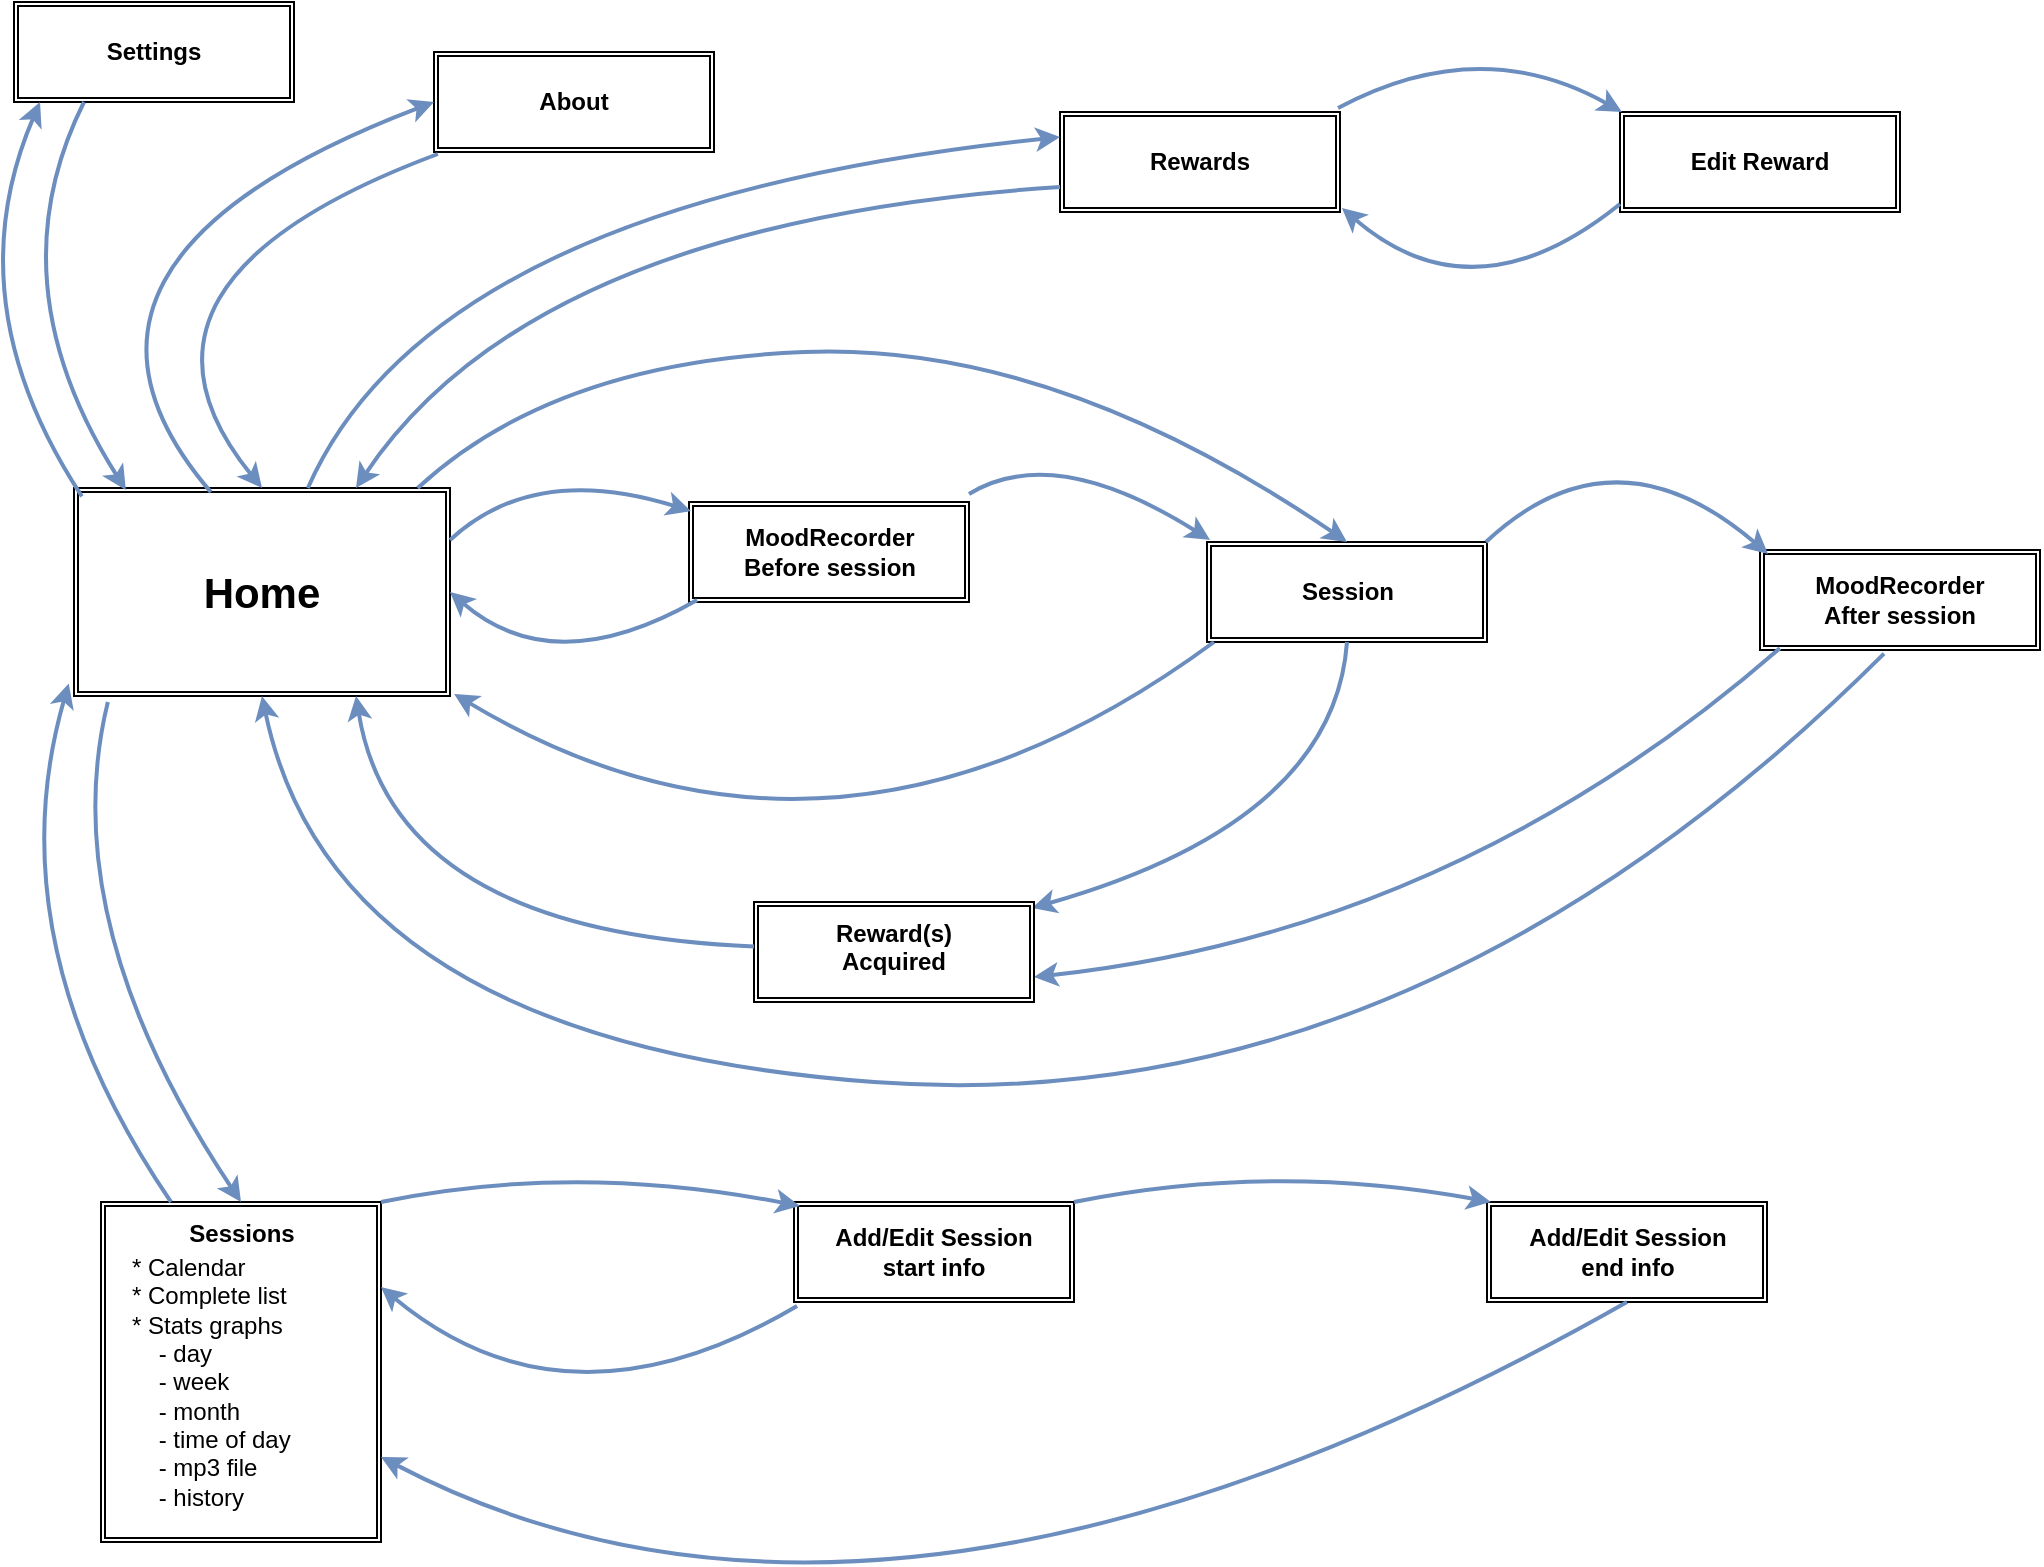 <mxfile version="12.1.7" type="device" pages="1"><diagram id="JEBSKjdG1DipO0XfvzZa" name="Page-1"><mxGraphModel dx="1408" dy="928" grid="1" gridSize="10" guides="1" tooltips="1" connect="1" arrows="1" fold="1" page="1" pageScale="1" pageWidth="1169" pageHeight="827" math="0" shadow="0"><root><mxCell id="0"/><mxCell id="1" parent="0"/><mxCell id="z2kz1x9MouINHHOfCDH--3" value="Home" style="shape=ext;double=1;rounded=0;whiteSpace=wrap;html=1;verticalAlign=middle;fontStyle=1;fontSize=21;" vertex="1" parent="1"><mxGeometry x="50" y="253" width="188" height="104" as="geometry"/></mxCell><mxCell id="z2kz1x9MouINHHOfCDH--4" value="Settings" style="shape=ext;double=1;rounded=0;whiteSpace=wrap;html=1;verticalAlign=middle;fontStyle=1" vertex="1" parent="1"><mxGeometry x="20" y="10" width="140" height="50" as="geometry"/></mxCell><mxCell id="z2kz1x9MouINHHOfCDH--5" value="Session" style="shape=ext;double=1;rounded=0;whiteSpace=wrap;html=1;verticalAlign=middle;fontStyle=1" vertex="1" parent="1"><mxGeometry x="616.5" y="280" width="140" height="50" as="geometry"/></mxCell><mxCell id="z2kz1x9MouINHHOfCDH--7" value="" style="endArrow=classic;html=1;strokeWidth=2;fontColor=#82B366;curved=1;exitX=0.021;exitY=0.04;exitDx=0;exitDy=0;entryX=0.093;entryY=1;entryDx=0;entryDy=0;entryPerimeter=0;fillColor=#dae8fc;strokeColor=#6c8ebf;exitPerimeter=0;verticalAlign=middle;" edge="1" parent="1" source="z2kz1x9MouINHHOfCDH--3" target="z2kz1x9MouINHHOfCDH--4"><mxGeometry width="50" height="50" relative="1" as="geometry"><mxPoint x="287" y="776" as="sourcePoint"/><mxPoint x="333.3" y="779.4" as="targetPoint"/><Array as="points"><mxPoint x="-10" y="160"/></Array></mxGeometry></mxCell><mxCell id="z2kz1x9MouINHHOfCDH--8" value="MoodRecorder&lt;br&gt;Before session" style="shape=ext;double=1;rounded=0;whiteSpace=wrap;html=1;verticalAlign=middle;fontStyle=1" vertex="1" parent="1"><mxGeometry x="357.5" y="260" width="140" height="50" as="geometry"/></mxCell><mxCell id="z2kz1x9MouINHHOfCDH--9" value="MoodRecorder&lt;br&gt;After session" style="shape=ext;double=1;rounded=0;whiteSpace=wrap;html=1;verticalAlign=middle;fontStyle=1" vertex="1" parent="1"><mxGeometry x="893" y="284" width="140" height="50" as="geometry"/></mxCell><mxCell id="z2kz1x9MouINHHOfCDH--10" value="" style="endArrow=classic;html=1;strokeWidth=2;fontColor=#82B366;curved=1;exitX=1;exitY=-0.08;exitDx=0;exitDy=0;exitPerimeter=0;fillColor=#dae8fc;strokeColor=#6c8ebf;verticalAlign=middle;entryX=0.011;entryY=-0.02;entryDx=0;entryDy=0;entryPerimeter=0;" edge="1" parent="1" source="z2kz1x9MouINHHOfCDH--8" target="z2kz1x9MouINHHOfCDH--5"><mxGeometry width="50" height="50" relative="1" as="geometry"><mxPoint x="67" y="496" as="sourcePoint"/><mxPoint x="652" y="280" as="targetPoint"/><Array as="points"><mxPoint x="540" y="230"/></Array></mxGeometry></mxCell><mxCell id="z2kz1x9MouINHHOfCDH--11" value="" style="endArrow=classic;html=1;strokeWidth=2;fontColor=#82B366;curved=1;exitX=0.996;exitY=0;exitDx=0;exitDy=0;entryX=0.029;entryY=0.04;entryDx=0;entryDy=0;fillColor=#dae8fc;strokeColor=#6c8ebf;verticalAlign=middle;exitPerimeter=0;entryPerimeter=0;" edge="1" parent="1" source="z2kz1x9MouINHHOfCDH--5" target="z2kz1x9MouINHHOfCDH--9"><mxGeometry width="50" height="50" relative="1" as="geometry"><mxPoint x="67" y="496" as="sourcePoint"/><mxPoint x="113.3" y="499.4" as="targetPoint"/><Array as="points"><mxPoint x="820" y="220"/></Array></mxGeometry></mxCell><mxCell id="z2kz1x9MouINHHOfCDH--12" value="" style="endArrow=classic;html=1;strokeWidth=2;fontColor=#82B366;curved=1;entryX=0.007;entryY=0.091;entryDx=0;entryDy=0;entryPerimeter=0;fillColor=#dae8fc;strokeColor=#6c8ebf;exitX=1;exitY=0.25;exitDx=0;exitDy=0;verticalAlign=middle;" edge="1" parent="1" source="z2kz1x9MouINHHOfCDH--3" target="z2kz1x9MouINHHOfCDH--8"><mxGeometry width="50" height="50" relative="1" as="geometry"><mxPoint x="100" y="771" as="sourcePoint"/><mxPoint x="146.3" y="774.4" as="targetPoint"/><Array as="points"><mxPoint x="280" y="240"/></Array></mxGeometry></mxCell><mxCell id="z2kz1x9MouINHHOfCDH--13" value="" style="endArrow=classic;html=1;strokeWidth=2;fontColor=#82B366;curved=1;entryX=0.5;entryY=0;entryDx=0;entryDy=0;fillColor=#dae8fc;strokeColor=#6c8ebf;exitX=0.914;exitY=0;exitDx=0;exitDy=0;verticalAlign=middle;exitPerimeter=0;" edge="1" parent="1" source="z2kz1x9MouINHHOfCDH--3" target="z2kz1x9MouINHHOfCDH--5"><mxGeometry width="50" height="50" relative="1" as="geometry"><mxPoint x="197" y="407.05" as="sourcePoint"/><mxPoint x="357.98" y="405.93" as="targetPoint"/><Array as="points"><mxPoint x="290" y="190"/><mxPoint x="540" y="180"/></Array></mxGeometry></mxCell><mxCell id="z2kz1x9MouINHHOfCDH--14" value="" style="endArrow=classic;html=1;strokeWidth=2;fontColor=#82B366;curved=1;exitX=0.5;exitY=1;exitDx=0;exitDy=0;fillColor=#dae8fc;strokeColor=#6c8ebf;entryX=0.993;entryY=0.06;entryDx=0;entryDy=0;entryPerimeter=0;verticalAlign=middle;" edge="1" parent="1" source="z2kz1x9MouINHHOfCDH--5" target="z2kz1x9MouINHHOfCDH--16"><mxGeometry width="50" height="50" relative="1" as="geometry"><mxPoint x="47" y="686" as="sourcePoint"/><mxPoint x="537" y="845" as="targetPoint"/><Array as="points"><mxPoint x="680" y="420"/></Array></mxGeometry></mxCell><mxCell id="z2kz1x9MouINHHOfCDH--15" value="" style="endArrow=classic;html=1;strokeWidth=2;fontColor=#82B366;curved=1;exitX=0.071;exitY=0.982;exitDx=0;exitDy=0;fillColor=#dae8fc;strokeColor=#6c8ebf;entryX=1;entryY=0.75;entryDx=0;entryDy=0;exitPerimeter=0;" edge="1" parent="1" source="z2kz1x9MouINHHOfCDH--9" target="z2kz1x9MouINHHOfCDH--16"><mxGeometry width="50" height="50" relative="1" as="geometry"><mxPoint x="47" y="736" as="sourcePoint"/><mxPoint x="357" y="825" as="targetPoint"/><Array as="points"><mxPoint x="740" y="475"/></Array></mxGeometry></mxCell><mxCell id="z2kz1x9MouINHHOfCDH--16" value="Reward(s)&lt;br&gt;Acquired" style="shape=ext;double=1;rounded=0;whiteSpace=wrap;html=1;verticalAlign=top;fontStyle=1" vertex="1" parent="1"><mxGeometry x="390" y="460" width="140" height="50" as="geometry"/></mxCell><mxCell id="z2kz1x9MouINHHOfCDH--17" value="" style="endArrow=classic;html=1;strokeWidth=2;fontColor=#82B366;curved=1;exitX=0.443;exitY=1.036;exitDx=0;exitDy=0;fillColor=#dae8fc;strokeColor=#6c8ebf;exitPerimeter=0;entryX=0.5;entryY=1;entryDx=0;entryDy=0;" edge="1" parent="1" source="z2kz1x9MouINHHOfCDH--9" target="z2kz1x9MouINHHOfCDH--3"><mxGeometry width="50" height="50" relative="1" as="geometry"><mxPoint x="47" y="1076" as="sourcePoint"/><mxPoint x="93.3" y="1079.4" as="targetPoint"/><Array as="points"><mxPoint x="720" y="570"/><mxPoint x="180" y="530"/></Array></mxGeometry></mxCell><mxCell id="z2kz1x9MouINHHOfCDH--18" value="" style="endArrow=classic;html=1;strokeWidth=2;fontColor=#82B366;curved=1;entryX=1.011;entryY=0.99;entryDx=0;entryDy=0;fillColor=#dae8fc;strokeColor=#6c8ebf;entryPerimeter=0;" edge="1" parent="1" target="z2kz1x9MouINHHOfCDH--3"><mxGeometry width="50" height="50" relative="1" as="geometry"><mxPoint x="620" y="330" as="sourcePoint"/><mxPoint x="93.3" y="1079.4" as="targetPoint"/><Array as="points"><mxPoint x="430" y="470"/></Array></mxGeometry></mxCell><mxCell id="z2kz1x9MouINHHOfCDH--19" value="" style="endArrow=classic;html=1;strokeWidth=2;fontColor=#82B366;curved=1;fillColor=#dae8fc;strokeColor=#6c8ebf;verticalAlign=middle;entryX=0.75;entryY=1;entryDx=0;entryDy=0;" edge="1" parent="1" source="z2kz1x9MouINHHOfCDH--16" target="z2kz1x9MouINHHOfCDH--3"><mxGeometry width="50" height="50" relative="1" as="geometry"><mxPoint x="47" y="1076" as="sourcePoint"/><mxPoint x="93.3" y="1079.4" as="targetPoint"/><Array as="points"><mxPoint x="210" y="475"/></Array></mxGeometry></mxCell><mxCell id="z2kz1x9MouINHHOfCDH--20" value="Rewards" style="shape=ext;double=1;rounded=0;whiteSpace=wrap;html=1;verticalAlign=middle;fontStyle=1" vertex="1" parent="1"><mxGeometry x="543" y="65" width="140" height="50" as="geometry"/></mxCell><mxCell id="z2kz1x9MouINHHOfCDH--21" value="" style="endArrow=classic;html=1;strokeWidth=2;fontColor=#82B366;curved=1;entryX=0;entryY=0.25;entryDx=0;entryDy=0;fillColor=#dae8fc;strokeColor=#6c8ebf;" edge="1" parent="1" source="z2kz1x9MouINHHOfCDH--3" target="z2kz1x9MouINHHOfCDH--20"><mxGeometry width="50" height="50" relative="1" as="geometry"><mxPoint x="47" y="596" as="sourcePoint"/><mxPoint x="93.3" y="599.4" as="targetPoint"/><Array as="points"><mxPoint x="230" y="110"/></Array></mxGeometry></mxCell><mxCell id="z2kz1x9MouINHHOfCDH--22" value="" style="endArrow=classic;html=1;strokeWidth=2;fontColor=#82B366;curved=1;exitX=0;exitY=0.75;exitDx=0;exitDy=0;fillColor=#dae8fc;strokeColor=#6c8ebf;entryX=0.75;entryY=0;entryDx=0;entryDy=0;" edge="1" parent="1" source="z2kz1x9MouINHHOfCDH--20" target="z2kz1x9MouINHHOfCDH--3"><mxGeometry width="50" height="50" relative="1" as="geometry"><mxPoint x="47" y="636" as="sourcePoint"/><mxPoint x="93.3" y="639.4" as="targetPoint"/><Array as="points"><mxPoint x="280" y="120"/></Array></mxGeometry></mxCell><mxCell id="z2kz1x9MouINHHOfCDH--23" value="Sessions" style="shape=ext;double=1;rounded=0;whiteSpace=wrap;html=1;verticalAlign=top;fontStyle=1" vertex="1" parent="1"><mxGeometry x="63.5" y="610" width="140" height="170" as="geometry"/></mxCell><mxCell id="z2kz1x9MouINHHOfCDH--24" value="Add/Edit Session&lt;br&gt;start info" style="shape=ext;double=1;rounded=0;whiteSpace=wrap;html=1;verticalAlign=middle;fontStyle=1" vertex="1" parent="1"><mxGeometry x="410" y="610" width="140" height="50" as="geometry"/></mxCell><mxCell id="z2kz1x9MouINHHOfCDH--25" value="Add/Edit Session&lt;br&gt;end info" style="shape=ext;double=1;rounded=0;whiteSpace=wrap;html=1;verticalAlign=middle;fontStyle=1" vertex="1" parent="1"><mxGeometry x="756.5" y="610" width="140" height="50" as="geometry"/></mxCell><mxCell id="z2kz1x9MouINHHOfCDH--26" value="" style="endArrow=classic;html=1;strokeWidth=2;fontColor=#82B366;curved=1;entryX=0.014;entryY=0;entryDx=0;entryDy=0;fillColor=#dae8fc;strokeColor=#6c8ebf;exitX=1;exitY=0;exitDx=0;exitDy=0;entryPerimeter=0;exitPerimeter=0;" edge="1" parent="1" source="z2kz1x9MouINHHOfCDH--24" target="z2kz1x9MouINHHOfCDH--25"><mxGeometry width="50" height="50" relative="1" as="geometry"><mxPoint x="276.5" y="680" as="sourcePoint"/><mxPoint x="82.8" y="744.4" as="targetPoint"/><Array as="points"><mxPoint x="650" y="590"/></Array></mxGeometry></mxCell><mxCell id="z2kz1x9MouINHHOfCDH--27" value="" style="endArrow=classic;html=1;strokeWidth=2;fontColor=#82B366;curved=1;exitX=0.5;exitY=1;exitDx=0;exitDy=0;entryX=1;entryY=0.75;entryDx=0;entryDy=0;fillColor=#dae8fc;strokeColor=#6c8ebf;" edge="1" parent="1" source="z2kz1x9MouINHHOfCDH--25" target="z2kz1x9MouINHHOfCDH--23"><mxGeometry width="50" height="50" relative="1" as="geometry"><mxPoint x="26.5" y="581" as="sourcePoint"/><mxPoint x="72.8" y="584.4" as="targetPoint"/><Array as="points"><mxPoint x="456.5" y="870"/></Array></mxGeometry></mxCell><mxCell id="z2kz1x9MouINHHOfCDH--28" value="" style="endArrow=classic;html=1;strokeWidth=2;fontColor=#82B366;curved=1;exitX=1;exitY=0;exitDx=0;exitDy=0;exitPerimeter=0;entryX=0.021;entryY=0.04;entryDx=0;entryDy=0;entryPerimeter=0;fillColor=#dae8fc;strokeColor=#6c8ebf;" edge="1" parent="1" source="z2kz1x9MouINHHOfCDH--23" target="z2kz1x9MouINHHOfCDH--24"><mxGeometry width="50" height="50" relative="1" as="geometry"><mxPoint x="36.5" y="781" as="sourcePoint"/><mxPoint x="82.8" y="784.4" as="targetPoint"/><Array as="points"><mxPoint x="300" y="590"/></Array></mxGeometry></mxCell><mxCell id="z2kz1x9MouINHHOfCDH--29" value="" style="endArrow=classic;html=1;strokeWidth=2;fontColor=#82B366;curved=1;entryX=1;entryY=0.25;entryDx=0;entryDy=0;fillColor=#dae8fc;strokeColor=#6c8ebf;exitX=0.011;exitY=1.04;exitDx=0;exitDy=0;exitPerimeter=0;" edge="1" parent="1" source="z2kz1x9MouINHHOfCDH--24" target="z2kz1x9MouINHHOfCDH--23"><mxGeometry width="50" height="50" relative="1" as="geometry"><mxPoint x="33" y="741" as="sourcePoint"/><mxPoint x="79.3" y="744.4" as="targetPoint"/><Array as="points"><mxPoint x="296.5" y="730"/></Array></mxGeometry></mxCell><mxCell id="z2kz1x9MouINHHOfCDH--30" value="" style="endArrow=classic;html=1;strokeWidth=2;fontColor=#82B366;curved=1;exitX=0.09;exitY=1.029;exitDx=0;exitDy=0;entryX=0.5;entryY=0;entryDx=0;entryDy=0;fillColor=#dae8fc;strokeColor=#6c8ebf;exitPerimeter=0;" edge="1" parent="1" source="z2kz1x9MouINHHOfCDH--3" target="z2kz1x9MouINHHOfCDH--23"><mxGeometry width="50" height="50" relative="1" as="geometry"><mxPoint x="30" y="681" as="sourcePoint"/><mxPoint x="76.3" y="684.4" as="targetPoint"/><Array as="points"><mxPoint x="40" y="470"/></Array></mxGeometry></mxCell><mxCell id="z2kz1x9MouINHHOfCDH--31" value="" style="endArrow=classic;html=1;strokeWidth=2;fontColor=#82B366;curved=1;exitX=0.25;exitY=0;exitDx=0;exitDy=0;entryX=-0.014;entryY=0.94;entryDx=0;entryDy=0;entryPerimeter=0;fillColor=#dae8fc;strokeColor=#6c8ebf;" edge="1" parent="1" source="z2kz1x9MouINHHOfCDH--23" target="z2kz1x9MouINHHOfCDH--3"><mxGeometry width="50" height="50" relative="1" as="geometry"><mxPoint x="30" y="681" as="sourcePoint"/><mxPoint x="76.3" y="684.4" as="targetPoint"/><Array as="points"><mxPoint x="10" y="480"/></Array></mxGeometry></mxCell><mxCell id="z2kz1x9MouINHHOfCDH--33" value="About" style="shape=ext;double=1;rounded=0;whiteSpace=wrap;html=1;verticalAlign=middle;fontStyle=1" vertex="1" parent="1"><mxGeometry x="230" y="35" width="140" height="50" as="geometry"/></mxCell><mxCell id="z2kz1x9MouINHHOfCDH--34" value="" style="endArrow=classic;html=1;strokeWidth=2;fontColor=#82B366;curved=1;exitX=0.364;exitY=0.02;exitDx=0;exitDy=0;entryX=0;entryY=0.5;entryDx=0;entryDy=0;fillColor=#dae8fc;strokeColor=#6c8ebf;exitPerimeter=0;verticalAlign=middle;" edge="1" parent="1" target="z2kz1x9MouINHHOfCDH--33" source="z2kz1x9MouINHHOfCDH--3"><mxGeometry width="50" height="50" relative="1" as="geometry"><mxPoint x="118.04" y="217.5" as="sourcePoint"/><mxPoint x="343.3" y="789.4" as="targetPoint"/><Array as="points"><mxPoint x="20" y="140"/></Array></mxGeometry></mxCell><mxCell id="z2kz1x9MouINHHOfCDH--35" value="" style="endArrow=classic;html=1;strokeWidth=2;fontColor=#82B366;curved=1;exitX=0.029;exitY=0.98;exitDx=0;exitDy=0;exitPerimeter=0;entryX=1;entryY=0.5;entryDx=0;entryDy=0;fillColor=#dae8fc;strokeColor=#6c8ebf;" edge="1" parent="1" source="z2kz1x9MouINHHOfCDH--8" target="z2kz1x9MouINHHOfCDH--3"><mxGeometry width="50" height="50" relative="1" as="geometry"><mxPoint x="30" y="851" as="sourcePoint"/><mxPoint x="76.3" y="854.4" as="targetPoint"/><Array as="points"><mxPoint x="290" y="350"/></Array></mxGeometry></mxCell><mxCell id="z2kz1x9MouINHHOfCDH--36" value="" style="endArrow=classic;html=1;strokeWidth=2;fontColor=#82B366;curved=1;entryX=0.138;entryY=0.01;entryDx=0;entryDy=0;fillColor=#dae8fc;strokeColor=#6c8ebf;exitX=0.25;exitY=1;exitDx=0;exitDy=0;entryPerimeter=0;" edge="1" parent="1" source="z2kz1x9MouINHHOfCDH--4" target="z2kz1x9MouINHHOfCDH--3"><mxGeometry width="50" height="50" relative="1" as="geometry"><mxPoint x="10" y="851" as="sourcePoint"/><mxPoint x="56.3" y="854.4" as="targetPoint"/><Array as="points"><mxPoint x="10" y="150"/></Array></mxGeometry></mxCell><mxCell id="z2kz1x9MouINHHOfCDH--37" value="" style="endArrow=classic;html=1;strokeWidth=2;fontColor=#82B366;curved=1;exitX=0.014;exitY=1.02;exitDx=0;exitDy=0;exitPerimeter=0;entryX=0.5;entryY=0;entryDx=0;entryDy=0;fillColor=#dae8fc;strokeColor=#6c8ebf;" edge="1" parent="1" source="z2kz1x9MouINHHOfCDH--33" target="z2kz1x9MouINHHOfCDH--3"><mxGeometry width="50" height="50" relative="1" as="geometry"><mxPoint x="10" y="851" as="sourcePoint"/><mxPoint x="56.3" y="854.4" as="targetPoint"/><Array as="points"><mxPoint x="60" y="150"/></Array></mxGeometry></mxCell><mxCell id="z2kz1x9MouINHHOfCDH--38" value="Edit Reward" style="shape=ext;double=1;rounded=0;whiteSpace=wrap;html=1;verticalAlign=middle;fontStyle=1" vertex="1" parent="1"><mxGeometry x="823" y="65" width="140" height="50" as="geometry"/></mxCell><mxCell id="z2kz1x9MouINHHOfCDH--39" value="" style="endArrow=classic;html=1;strokeWidth=2;fontColor=#82B366;curved=1;exitX=0.993;exitY=-0.04;exitDx=0;exitDy=0;exitPerimeter=0;entryX=0.007;entryY=0;entryDx=0;entryDy=0;entryPerimeter=0;fillColor=#dae8fc;strokeColor=#6c8ebf;" edge="1" parent="1" source="z2kz1x9MouINHHOfCDH--20" target="z2kz1x9MouINHHOfCDH--38"><mxGeometry width="50" height="50" relative="1" as="geometry"><mxPoint x="-7" y="796" as="sourcePoint"/><mxPoint x="39.3" y="799.4" as="targetPoint"/><Array as="points"><mxPoint x="753" y="25"/></Array></mxGeometry></mxCell><mxCell id="z2kz1x9MouINHHOfCDH--40" value="" style="endArrow=classic;html=1;strokeWidth=2;fontColor=#82B366;curved=1;exitX=0;exitY=0.92;exitDx=0;exitDy=0;exitPerimeter=0;entryX=1.007;entryY=0.96;entryDx=0;entryDy=0;entryPerimeter=0;fillColor=#dae8fc;strokeColor=#6c8ebf;" edge="1" parent="1" source="z2kz1x9MouINHHOfCDH--38" target="z2kz1x9MouINHHOfCDH--20"><mxGeometry width="50" height="50" relative="1" as="geometry"><mxPoint x="719.02" y="128" as="sourcePoint"/><mxPoint x="860.98" y="130" as="targetPoint"/><Array as="points"><mxPoint x="750" y="170"/></Array></mxGeometry></mxCell><mxCell id="z2kz1x9MouINHHOfCDH--41" value="&lt;span&gt;* Calendar&lt;br&gt;&lt;/span&gt;* Complete list&lt;br&gt;* Stats graphs&lt;br&gt;&amp;nbsp; &amp;nbsp; - day&lt;br&gt;&amp;nbsp; &amp;nbsp; - week&lt;br&gt;&amp;nbsp; &amp;nbsp; - month&lt;br&gt;&amp;nbsp; &amp;nbsp; - time of day&lt;br&gt;&amp;nbsp; &amp;nbsp; - mp3 file&lt;br&gt;&amp;nbsp; &amp;nbsp; - history" style="text;html=1;strokeColor=none;fillColor=none;align=left;verticalAlign=middle;whiteSpace=wrap;rounded=0;" vertex="1" parent="1"><mxGeometry x="76.5" y="650" width="100" height="100" as="geometry"/></mxCell></root></mxGraphModel></diagram></mxfile>